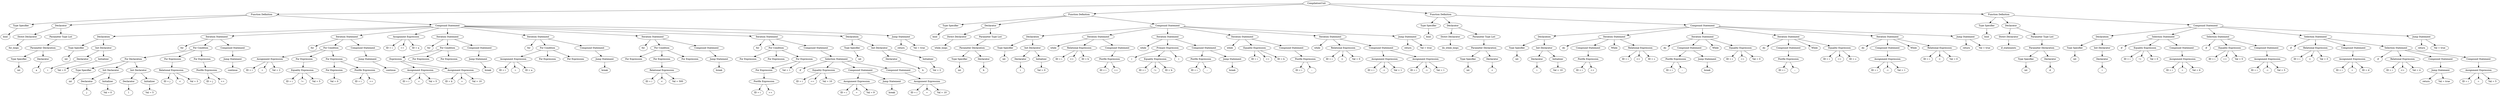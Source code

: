 digraph G {
		Q0[label="CompilationUnit"];
		Q0 -> Q1
		Q1[label="Function Definition"];
		Q1 -> Q2
		Q2[label="Type Specifier"];
		Q2 -> Q3
		Q3[label="bool"];
		Q1 -> Q4
		Q4[label="Declarator"];
		Q4 -> Q5
		Q5[label="Direct Declarator"];
		Q5 -> Q6
		Q6[label="for_loops"];
		Q4 -> Q7
		Q7[label="Parameter Type List"];
		Q7 -> Q8
		Q8[label="Parameter Declaration"];
		Q8 -> Q9
		Q9[label="Type Specifier"];
		Q9 -> Q10
		Q10[label="int"];
		Q8 -> Q11
		Q11[label="Declarator"];
		Q11 -> Q12
		Q12[label="a"];
		Q1 -> Q13
		Q13[label="Compound Statement"];
		Q13 -> Q14
		Q14[label="Declaration"];
		Q14 -> Q15
		Q15[label="Type Specifier"];
		Q15 -> Q16
		Q16[label="int"];
		Q14 -> Q17
		Q17[label="Init Declarator"];
		Q17 -> Q18
		Q18[label="Declarator"];
		Q18 -> Q19
		Q19[label="i"];
		Q17 -> Q20
		Q20[label="Initializer"];
		Q20 -> Q21
		Q21[label="Val = 0"];
		Q13 -> Q22
		Q22[label="Iteration Statement"];
		Q22 -> Q23
		Q23[label="for"];
		Q22 -> Q24
		Q24[label="For Condition"];
		Q24 -> Q25
		Q25[label="For Declaration"];
		Q25 -> Q26
		Q26[label="Type Specifier"];
		Q26 -> Q27
		Q27[label="int"];
		Q25 -> Q28
		Q28[label="Init Declarator"];
		Q28 -> Q29
		Q29[label="Declarator"];
		Q29 -> Q30
		Q30[label="j"];
		Q28 -> Q31
		Q31[label="Initializer"];
		Q31 -> Q32
		Q32[label="Val = 0"];
		Q25 -> Q33
		Q33[label="Init Declarator"];
		Q33 -> Q34
		Q34[label="Declarator"];
		Q34 -> Q35
		Q35[label="l"];
		Q33 -> Q36
		Q36[label="Initializer"];
		Q36 -> Q37
		Q37[label="Val = 5"];
		Q24 -> Q38
		Q38[label="For Expression"];
		Q38 -> Q39
		Q39[label="Relational Expression"];
		Q39 -> Q40
		Q40[label="ID = j"];
		Q39 -> Q41
		Q41[label="<"];
		Q39 -> Q42
		Q42[label="Val = 3"];
		Q24 -> Q43
		Q43[label="For Expression"];
		Q43 -> Q44
		Q44[label="Postfix Expression"];
		Q44 -> Q45
		Q45[label="ID = j"];
		Q44 -> Q46
		Q46[label="++"];
		Q22 -> Q47
		Q47[label="Compound Statement"];
		Q47 -> Q48
		Q48[label="Jump Statement"];
		Q48 -> Q49
		Q49[label="continue"];
		Q13 -> Q50
		Q50[label="Iteration Statement"];
		Q50 -> Q51
		Q51[label="for"];
		Q50 -> Q52
		Q52[label="For Condition"];
		Q52 -> Q53
		Q53[label="Assignment Expression"];
		Q53 -> Q54
		Q54[label="ID = i"];
		Q53 -> Q55
		Q55[label="="];
		Q53 -> Q56
		Q56[label="Val = 2"];
		Q52 -> Q57
		Q57[label="For Expression"];
		Q57 -> Q58
		Q58[label="Equality Expression"];
		Q58 -> Q59
		Q59[label="ID = i"];
		Q58 -> Q60
		Q60[label="!="];
		Q58 -> Q61
		Q61[label="Val = 5"];
		Q52 -> Q62
		Q62[label="For Expression"];
		Q62 -> Q63
		Q63[label="For Expression"];
		Q63 -> Q64
		Q64[label="Val = 0"];
		Q62 -> Q65
		Q65[label="Postfix Expression"];
		Q65 -> Q66
		Q66[label="ID = i"];
		Q65 -> Q67
		Q67[label="++"];
		Q50 -> Q68
		Q68[label="Compound Statement"];
		Q68 -> Q69
		Q69[label="Jump Statement"];
		Q69 -> Q70
		Q70[label="continue"];
		Q13 -> Q71
		Q71[label="Assignment Expression"];
		Q71 -> Q72
		Q72[label="ID = i"];
		Q71 -> Q73
		Q73[label="+="];
		Q71 -> Q74
		Q74[label="ID = a"];
		Q13 -> Q75
		Q75[label="Iteration Statement"];
		Q75 -> Q76
		Q76[label="for"];
		Q75 -> Q77
		Q77[label="For Condition"];
		Q77 -> Q78
		Q78[label="Expression"];
		Q78 -> Q79
		Q79[label="Assignment Expression"];
		Q79 -> Q80
		Q80[label="ID = i"];
		Q79 -> Q81
		Q81[label="="];
		Q79 -> Q82
		Q82[label="Val = 5"];
		Q78 -> Q83
		Q83[label="Assignment Expression"];
		Q83 -> Q84
		Q84[label="ID = k"];
		Q83 -> Q85
		Q85[label="="];
		Q83 -> Q86
		Q86[label="Val = 10"];
		Q77 -> Q87
		Q87[label="For Expression"];
		Q77 -> Q88
		Q88[label="For Expression"];
		Q75 -> Q89
		Q89[label="Compound Statement"];
		Q89 -> Q90
		Q90[label="Jump Statement"];
		Q90 -> Q91
		Q91[label="break"];
		Q13 -> Q92
		Q92[label="Iteration Statement"];
		Q92 -> Q93
		Q93[label="for"];
		Q92 -> Q94
		Q94[label="For Condition"];
		Q94 -> Q95
		Q95[label="Assignment Expression"];
		Q95 -> Q96
		Q96[label="ID = i"];
		Q95 -> Q97
		Q97[label="="];
		Q95 -> Q98
		Q98[label="ID = a"];
		Q94 -> Q99
		Q99[label="For Expression"];
		Q94 -> Q100
		Q100[label="For Expression"];
		Q92 -> Q101
		Q101[label="Compound Statement"];
		Q101 -> Q102
		Q102[label="Jump Statement"];
		Q102 -> Q103
		Q103[label="break"];
		Q13 -> Q104
		Q104[label="Iteration Statement"];
		Q104 -> Q105
		Q105[label="for"];
		Q104 -> Q106
		Q106[label="For Condition"];
		Q106 -> Q107
		Q107[label="For Expression"];
		Q106 -> Q108
		Q108[label="For Expression"];
		Q108 -> Q109
		Q109[label="Relational Expression"];
		Q109 -> Q110
		Q110[label="ID = i"];
		Q109 -> Q111
		Q111[label="<"];
		Q109 -> Q112
		Q112[label="Val = 500"];
		Q106 -> Q113
		Q113[label="For Expression"];
		Q104 -> Q114
		Q114[label="Compound Statement"];
		Q114 -> Q115
		Q115[label="Jump Statement"];
		Q115 -> Q116
		Q116[label="break"];
		Q13 -> Q117
		Q117[label="Iteration Statement"];
		Q117 -> Q118
		Q118[label="for"];
		Q117 -> Q119
		Q119[label="For Condition"];
		Q119 -> Q120
		Q120[label="For Expression"];
		Q119 -> Q121
		Q121[label="For Expression"];
		Q119 -> Q122
		Q122[label="For Expression"];
		Q122 -> Q123
		Q123[label="For Expression"];
		Q123 -> Q124
		Q124[label="Postfix Expression"];
		Q124 -> Q125
		Q125[label="ID = i"];
		Q124 -> Q126
		Q126[label="++"];
		Q122 -> Q127
		Q127[label="Val = 1"];
		Q117 -> Q128
		Q128[label="Compound Statement"];
		Q128 -> Q129
		Q129[label="Selection Statement"];
		Q129 -> Q130
		Q130[label="if"];
		Q129 -> Q131
		Q131[label="Equality Expression"];
		Q131 -> Q132
		Q132[label="ID = i"];
		Q131 -> Q133
		Q133[label="=="];
		Q131 -> Q134
		Q134[label="Val = 10"];
		Q129 -> Q135
		Q135[label="Compound Statement"];
		Q135 -> Q136
		Q136[label="Assignment Expression"];
		Q136 -> Q137
		Q137[label="ID = i"];
		Q136 -> Q138
		Q138[label="="];
		Q136 -> Q139
		Q139[label="Val = 9"];
		Q135 -> Q140
		Q140[label="Jump Statement"];
		Q140 -> Q141
		Q141[label="break"];
		Q129 -> Q142
		Q142[label="Compound Statement"];
		Q142 -> Q143
		Q143[label="Assignment Expression"];
		Q143 -> Q144
		Q144[label="ID = i"];
		Q143 -> Q145
		Q145[label="="];
		Q143 -> Q146
		Q146[label="Val = 10"];
		Q13 -> Q147
		Q147[label="Declaration"];
		Q147 -> Q148
		Q148[label="Type Specifier"];
		Q148 -> Q149
		Q149[label="int"];
		Q147 -> Q150
		Q150[label="Init Declarator"];
		Q150 -> Q151
		Q151[label="Declarator"];
		Q151 -> Q152
		Q152[label="k"];
		Q150 -> Q153
		Q153[label="Initializer"];
		Q153 -> Q154
		Q154[label="Val = 2"];
		Q13 -> Q155
		Q155[label="Jump Statement"];
		Q155 -> Q156
		Q156[label="return"];
		Q155 -> Q157
		Q157[label="Val = true"];
		Q0 -> Q158
		Q158[label="Function Definition"];
		Q158 -> Q159
		Q159[label="Type Specifier"];
		Q159 -> Q160
		Q160[label="bool"];
		Q158 -> Q161
		Q161[label="Declarator"];
		Q161 -> Q162
		Q162[label="Direct Declarator"];
		Q162 -> Q163
		Q163[label="while_loops"];
		Q161 -> Q164
		Q164[label="Parameter Type List"];
		Q164 -> Q165
		Q165[label="Parameter Declaration"];
		Q165 -> Q166
		Q166[label="Type Specifier"];
		Q166 -> Q167
		Q167[label="int"];
		Q165 -> Q168
		Q168[label="Declarator"];
		Q168 -> Q169
		Q169[label="b"];
		Q158 -> Q170
		Q170[label="Compound Statement"];
		Q170 -> Q171
		Q171[label="Declaration"];
		Q171 -> Q172
		Q172[label="Type Specifier"];
		Q172 -> Q173
		Q173[label="int"];
		Q171 -> Q174
		Q174[label="Init Declarator"];
		Q174 -> Q175
		Q175[label="Declarator"];
		Q175 -> Q176
		Q176[label="i"];
		Q174 -> Q177
		Q177[label="Initializer"];
		Q177 -> Q178
		Q178[label="Val = 0"];
		Q170 -> Q179
		Q179[label="Iteration Statement"];
		Q179 -> Q180
		Q180[label="while"];
		Q179 -> Q181
		Q181[label="Relational Expression"];
		Q181 -> Q182
		Q182[label="ID = i"];
		Q181 -> Q183
		Q183[label="<="];
		Q181 -> Q184
		Q184[label="ID = b"];
		Q179 -> Q185
		Q185[label="Compound Statement"];
		Q185 -> Q186
		Q186[label="Postfix Expression"];
		Q186 -> Q187
		Q187[label="ID = i"];
		Q186 -> Q188
		Q188[label="++"];
		Q170 -> Q189
		Q189[label="Iteration Statement"];
		Q189 -> Q190
		Q190[label="while"];
		Q189 -> Q191
		Q191[label="Primary Expression"];
		Q191 -> Q192
		Q192[label="("];
		Q191 -> Q193
		Q193[label="Equality Expression"];
		Q193 -> Q194
		Q194[label="ID = i"];
		Q193 -> Q195
		Q195[label="!="];
		Q193 -> Q196
		Q196[label="ID = b"];
		Q191 -> Q197
		Q197[label=")"];
		Q189 -> Q198
		Q198[label="Compound Statement"];
		Q198 -> Q199
		Q199[label="Postfix Expression"];
		Q199 -> Q200
		Q200[label="ID = i"];
		Q199 -> Q201
		Q201[label="--"];
		Q198 -> Q202
		Q202[label="Jump Statement"];
		Q202 -> Q203
		Q203[label="break"];
		Q170 -> Q204
		Q204[label="Iteration Statement"];
		Q204 -> Q205
		Q205[label="while"];
		Q204 -> Q206
		Q206[label="Equality Expression"];
		Q206 -> Q207
		Q207[label="ID = i"];
		Q206 -> Q208
		Q208[label="=="];
		Q206 -> Q209
		Q209[label="ID = b"];
		Q204 -> Q210
		Q210[label="Compound Statement"];
		Q210 -> Q211
		Q211[label="Postfix Expression"];
		Q211 -> Q212
		Q212[label="ID = i"];
		Q211 -> Q213
		Q213[label="--"];
		Q170 -> Q214
		Q214[label="Iteration Statement"];
		Q214 -> Q215
		Q215[label="while"];
		Q214 -> Q216
		Q216[label="Relational Expression"];
		Q216 -> Q217
		Q217[label="ID = i"];
		Q216 -> Q218
		Q218[label=">"];
		Q216 -> Q219
		Q219[label="Val = 0"];
		Q214 -> Q220
		Q220[label="Compound Statement"];
		Q220 -> Q221
		Q221[label="Assignment Expression"];
		Q221 -> Q222
		Q222[label="ID = i"];
		Q221 -> Q223
		Q223[label="-="];
		Q221 -> Q224
		Q224[label="Val = 1"];
		Q220 -> Q225
		Q225[label="Assignment Expression"];
		Q225 -> Q226
		Q226[label="ID = i"];
		Q225 -> Q227
		Q227[label="-="];
		Q225 -> Q228
		Q228[label="Val = 1"];
		Q170 -> Q229
		Q229[label="Jump Statement"];
		Q229 -> Q230
		Q230[label="return"];
		Q229 -> Q231
		Q231[label="Val = true"];
		Q0 -> Q232
		Q232[label="Function Definition"];
		Q232 -> Q233
		Q233[label="Type Specifier"];
		Q233 -> Q234
		Q234[label="bool"];
		Q232 -> Q235
		Q235[label="Declarator"];
		Q235 -> Q236
		Q236[label="Direct Declarator"];
		Q236 -> Q237
		Q237[label="do_while_loops"];
		Q235 -> Q238
		Q238[label="Parameter Type List"];
		Q238 -> Q239
		Q239[label="Parameter Declaration"];
		Q239 -> Q240
		Q240[label="Type Specifier"];
		Q240 -> Q241
		Q241[label="int"];
		Q239 -> Q242
		Q242[label="Declarator"];
		Q242 -> Q243
		Q243[label="c"];
		Q232 -> Q244
		Q244[label="Compound Statement"];
		Q244 -> Q245
		Q245[label="Declaration"];
		Q245 -> Q246
		Q246[label="Type Specifier"];
		Q246 -> Q247
		Q247[label="int"];
		Q245 -> Q248
		Q248[label="Init Declarator"];
		Q248 -> Q249
		Q249[label="Declarator"];
		Q249 -> Q250
		Q250[label="i"];
		Q248 -> Q251
		Q251[label="Initializer"];
		Q251 -> Q252
		Q252[label="Val = 10"];
		Q244 -> Q253
		Q253[label="Iteration Statement"];
		Q253 -> Q254
		Q254[label="do"];
		Q253 -> Q255
		Q255[label="Compound Statement"];
		Q255 -> Q256
		Q256[label="Postfix Expression"];
		Q256 -> Q257
		Q257[label="ID = i"];
		Q256 -> Q258
		Q258[label="++"];
		Q253 -> Q259
		Q259[label="While"];
		Q253 -> Q260
		Q260[label="Relational Expression"];
		Q260 -> Q261
		Q261[label="ID = i"];
		Q260 -> Q262
		Q262[label="<="];
		Q260 -> Q263
		Q263[label="ID = c"];
		Q244 -> Q264
		Q264[label="Iteration Statement"];
		Q264 -> Q265
		Q265[label="do"];
		Q264 -> Q266
		Q266[label="Compound Statement"];
		Q266 -> Q267
		Q267[label="Postfix Expression"];
		Q267 -> Q268
		Q268[label="ID = i"];
		Q267 -> Q269
		Q269[label="--"];
		Q266 -> Q270
		Q270[label="Jump Statement"];
		Q270 -> Q271
		Q271[label="break"];
		Q264 -> Q272
		Q272[label="While"];
		Q264 -> Q273
		Q273[label="Equality Expression"];
		Q273 -> Q274
		Q274[label="ID = i"];
		Q273 -> Q275
		Q275[label="=="];
		Q273 -> Q276
		Q276[label="Val = 0"];
		Q244 -> Q277
		Q277[label="Iteration Statement"];
		Q277 -> Q278
		Q278[label="do"];
		Q277 -> Q279
		Q279[label="Compound Statement"];
		Q279 -> Q280
		Q280[label="Postfix Expression"];
		Q280 -> Q281
		Q281[label="ID = i"];
		Q280 -> Q282
		Q282[label="--"];
		Q277 -> Q283
		Q283[label="While"];
		Q277 -> Q284
		Q284[label="Equality Expression"];
		Q284 -> Q285
		Q285[label="ID = i"];
		Q284 -> Q286
		Q286[label="=="];
		Q284 -> Q287
		Q287[label="ID = c"];
		Q244 -> Q288
		Q288[label="Iteration Statement"];
		Q288 -> Q289
		Q289[label="do"];
		Q288 -> Q290
		Q290[label="Compound Statement"];
		Q290 -> Q291
		Q291[label="Assignment Expression"];
		Q291 -> Q292
		Q292[label="ID = i"];
		Q291 -> Q293
		Q293[label="-="];
		Q291 -> Q294
		Q294[label="Val = 1"];
		Q288 -> Q295
		Q295[label="While"];
		Q288 -> Q296
		Q296[label="Relational Expression"];
		Q296 -> Q297
		Q297[label="ID = i"];
		Q296 -> Q298
		Q298[label=">"];
		Q296 -> Q299
		Q299[label="Val = 0"];
		Q244 -> Q300
		Q300[label="Jump Statement"];
		Q300 -> Q301
		Q301[label="return"];
		Q300 -> Q302
		Q302[label="Val = true"];
		Q0 -> Q303
		Q303[label="Function Definition"];
		Q303 -> Q304
		Q304[label="Type Specifier"];
		Q304 -> Q305
		Q305[label="bool"];
		Q303 -> Q306
		Q306[label="Declarator"];
		Q306 -> Q307
		Q307[label="Direct Declarator"];
		Q307 -> Q308
		Q308[label="if_statements"];
		Q306 -> Q309
		Q309[label="Parameter Type List"];
		Q309 -> Q310
		Q310[label="Parameter Declaration"];
		Q310 -> Q311
		Q311[label="Type Specifier"];
		Q311 -> Q312
		Q312[label="int"];
		Q310 -> Q313
		Q313[label="Declarator"];
		Q313 -> Q314
		Q314[label="d"];
		Q303 -> Q315
		Q315[label="Compound Statement"];
		Q315 -> Q316
		Q316[label="Declaration"];
		Q316 -> Q317
		Q317[label="Type Specifier"];
		Q317 -> Q318
		Q318[label="int"];
		Q316 -> Q319
		Q319[label="Init Declarator"];
		Q319 -> Q320
		Q320[label="Declarator"];
		Q320 -> Q321
		Q321[label="i"];
		Q315 -> Q322
		Q322[label="Selection Statement"];
		Q322 -> Q323
		Q323[label="if"];
		Q322 -> Q324
		Q324[label="Equality Expression"];
		Q324 -> Q325
		Q325[label="ID = i"];
		Q324 -> Q326
		Q326[label="!="];
		Q324 -> Q327
		Q327[label="Val = 0"];
		Q322 -> Q328
		Q328[label="Compound Statement"];
		Q328 -> Q329
		Q329[label="Assignment Expression"];
		Q329 -> Q330
		Q330[label="ID = i"];
		Q329 -> Q331
		Q331[label="="];
		Q329 -> Q332
		Q332[label="Val = 6"];
		Q315 -> Q333
		Q333[label="Selection Statement"];
		Q333 -> Q334
		Q334[label="if"];
		Q333 -> Q335
		Q335[label="Equality Expression"];
		Q335 -> Q336
		Q336[label="ID = i"];
		Q335 -> Q337
		Q337[label="=="];
		Q335 -> Q338
		Q338[label="Val = 5"];
		Q333 -> Q339
		Q339[label="Compound Statement"];
		Q339 -> Q340
		Q340[label="Assignment Expression"];
		Q340 -> Q341
		Q341[label="ID = i"];
		Q340 -> Q342
		Q342[label="-="];
		Q340 -> Q343
		Q343[label="Val = 5"];
		Q315 -> Q344
		Q344[label="Selection Statement"];
		Q344 -> Q345
		Q345[label="if"];
		Q344 -> Q346
		Q346[label="Relational Expression"];
		Q346 -> Q347
		Q347[label="ID = i"];
		Q346 -> Q348
		Q348[label=">"];
		Q346 -> Q349
		Q349[label="Val = 3"];
		Q344 -> Q350
		Q350[label="Compound Statement"];
		Q350 -> Q351
		Q351[label="Assignment Expression"];
		Q351 -> Q352
		Q352[label="ID = i"];
		Q351 -> Q353
		Q353[label="="];
		Q351 -> Q354
		Q354[label="ID = d"];
		Q344 -> Q355
		Q355[label="Selection Statement"];
		Q355 -> Q356
		Q356[label="if"];
		Q355 -> Q357
		Q357[label="Relational Expression"];
		Q357 -> Q358
		Q358[label="ID = i"];
		Q357 -> Q359
		Q359[label="<="];
		Q357 -> Q360
		Q360[label="Val = 4"];
		Q355 -> Q361
		Q361[label="Compound Statement"];
		Q361 -> Q362
		Q362[label="Jump Statement"];
		Q362 -> Q363
		Q363[label="return"];
		Q362 -> Q364
		Q364[label="Val = true"];
		Q355 -> Q365
		Q365[label="Compound Statement"];
		Q365 -> Q366
		Q366[label="Assignment Expression"];
		Q366 -> Q367
		Q367[label="ID = i"];
		Q366 -> Q368
		Q368[label="="];
		Q366 -> Q369
		Q369[label="Val = 5"];
		Q315 -> Q370
		Q370[label="Jump Statement"];
		Q370 -> Q371
		Q371[label="return"];
		Q370 -> Q372
		Q372[label="Val = true"];
		
}